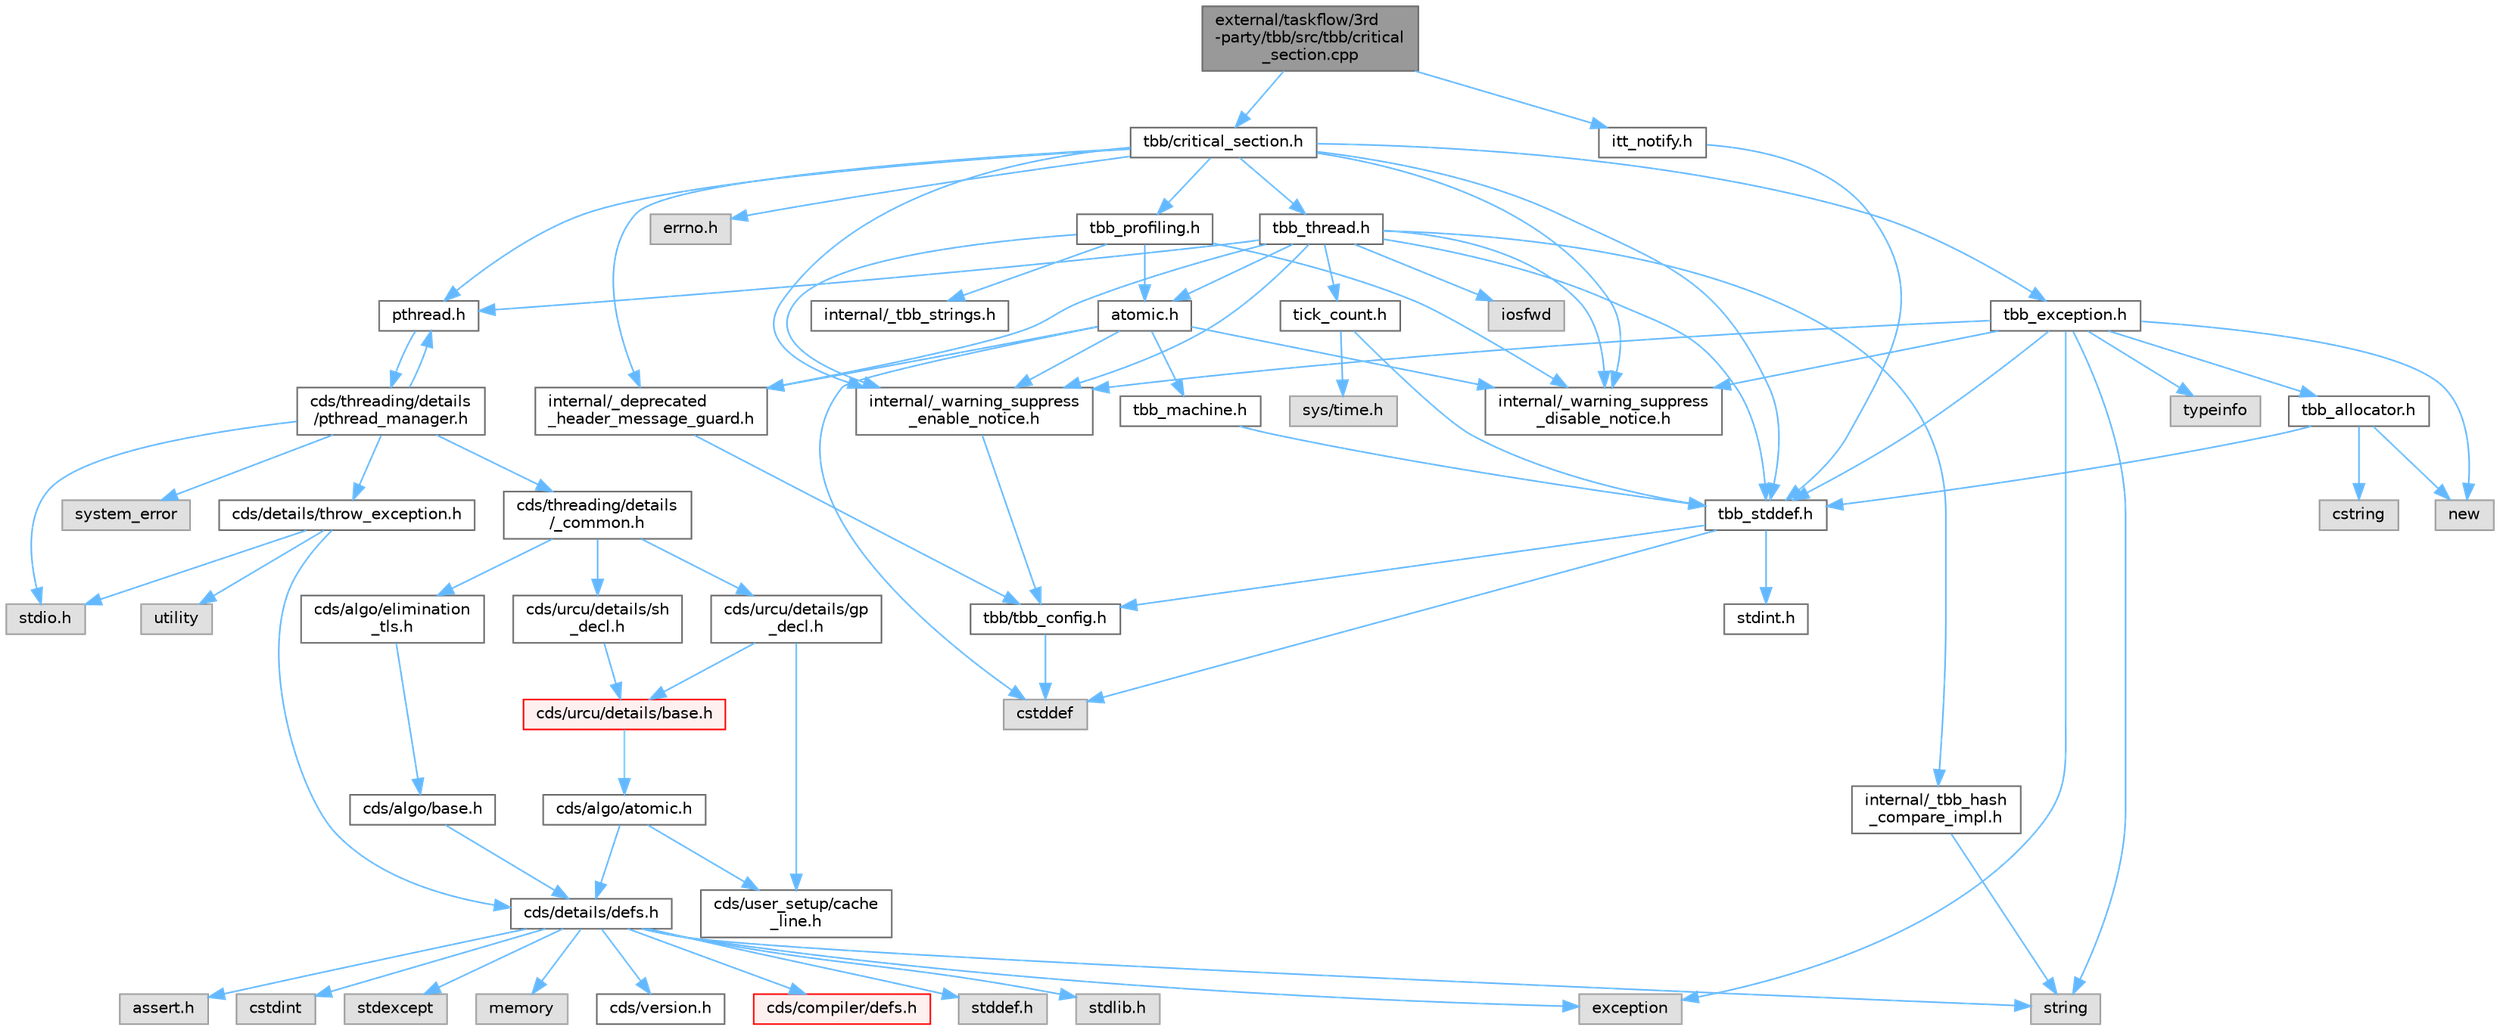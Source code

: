 digraph "external/taskflow/3rd-party/tbb/src/tbb/critical_section.cpp"
{
 // LATEX_PDF_SIZE
  bgcolor="transparent";
  edge [fontname=Helvetica,fontsize=10,labelfontname=Helvetica,labelfontsize=10];
  node [fontname=Helvetica,fontsize=10,shape=box,height=0.2,width=0.4];
  Node1 [id="Node000001",label="external/taskflow/3rd\l-party/tbb/src/tbb/critical\l_section.cpp",height=0.2,width=0.4,color="gray40", fillcolor="grey60", style="filled", fontcolor="black",tooltip=" "];
  Node1 -> Node2 [id="edge82_Node000001_Node000002",color="steelblue1",style="solid",tooltip=" "];
  Node2 [id="Node000002",label="tbb/critical_section.h",height=0.2,width=0.4,color="grey40", fillcolor="white", style="filled",URL="$critical__section_8h.html",tooltip=" "];
  Node2 -> Node3 [id="edge83_Node000002_Node000003",color="steelblue1",style="solid",tooltip=" "];
  Node3 [id="Node000003",label="internal/_deprecated\l_header_message_guard.h",height=0.2,width=0.4,color="grey40", fillcolor="white", style="filled",URL="$__deprecated__header__message__guard_8h.html",tooltip=" "];
  Node3 -> Node4 [id="edge84_Node000003_Node000004",color="steelblue1",style="solid",tooltip=" "];
  Node4 [id="Node000004",label="tbb/tbb_config.h",height=0.2,width=0.4,color="grey40", fillcolor="white", style="filled",URL="$tbb__config_8h.html",tooltip=" "];
  Node4 -> Node5 [id="edge85_Node000004_Node000005",color="steelblue1",style="solid",tooltip=" "];
  Node5 [id="Node000005",label="cstddef",height=0.2,width=0.4,color="grey60", fillcolor="#E0E0E0", style="filled",tooltip=" "];
  Node2 -> Node6 [id="edge86_Node000002_Node000006",color="steelblue1",style="solid",tooltip=" "];
  Node6 [id="Node000006",label="internal/_warning_suppress\l_enable_notice.h",height=0.2,width=0.4,color="grey40", fillcolor="white", style="filled",URL="$__warning__suppress__enable__notice_8h.html",tooltip=" "];
  Node6 -> Node4 [id="edge87_Node000006_Node000004",color="steelblue1",style="solid",tooltip=" "];
  Node2 -> Node7 [id="edge88_Node000002_Node000007",color="steelblue1",style="solid",tooltip=" "];
  Node7 [id="Node000007",label="pthread.h",height=0.2,width=0.4,color="grey40", fillcolor="white", style="filled",URL="$pthread_8h.html",tooltip=" "];
  Node7 -> Node8 [id="edge89_Node000007_Node000008",color="steelblue1",style="solid",tooltip=" "];
  Node8 [id="Node000008",label="cds/threading/details\l/pthread_manager.h",height=0.2,width=0.4,color="grey40", fillcolor="white", style="filled",URL="$pthread__manager_8h.html",tooltip=" "];
  Node8 -> Node9 [id="edge90_Node000008_Node000009",color="steelblue1",style="solid",tooltip=" "];
  Node9 [id="Node000009",label="system_error",height=0.2,width=0.4,color="grey60", fillcolor="#E0E0E0", style="filled",tooltip=" "];
  Node8 -> Node10 [id="edge91_Node000008_Node000010",color="steelblue1",style="solid",tooltip=" "];
  Node10 [id="Node000010",label="stdio.h",height=0.2,width=0.4,color="grey60", fillcolor="#E0E0E0", style="filled",tooltip=" "];
  Node8 -> Node7 [id="edge92_Node000008_Node000007",color="steelblue1",style="solid",tooltip=" "];
  Node8 -> Node11 [id="edge93_Node000008_Node000011",color="steelblue1",style="solid",tooltip=" "];
  Node11 [id="Node000011",label="cds/threading/details\l/_common.h",height=0.2,width=0.4,color="grey40", fillcolor="white", style="filled",URL="$__common_8h.html",tooltip=" "];
  Node11 -> Node12 [id="edge94_Node000011_Node000012",color="steelblue1",style="solid",tooltip=" "];
  Node12 [id="Node000012",label="cds/urcu/details/gp\l_decl.h",height=0.2,width=0.4,color="grey40", fillcolor="white", style="filled",URL="$gp__decl_8h.html",tooltip=" "];
  Node12 -> Node13 [id="edge95_Node000012_Node000013",color="steelblue1",style="solid",tooltip=" "];
  Node13 [id="Node000013",label="cds/urcu/details/base.h",height=0.2,width=0.4,color="red", fillcolor="#FFF0F0", style="filled",URL="$external_2libcds_2cds_2urcu_2details_2base_8h.html",tooltip=" "];
  Node13 -> Node14 [id="edge96_Node000013_Node000014",color="steelblue1",style="solid",tooltip=" "];
  Node14 [id="Node000014",label="cds/algo/atomic.h",height=0.2,width=0.4,color="grey40", fillcolor="white", style="filled",URL="$external_2libcds_2cds_2algo_2atomic_8h.html",tooltip=" "];
  Node14 -> Node15 [id="edge97_Node000014_Node000015",color="steelblue1",style="solid",tooltip=" "];
  Node15 [id="Node000015",label="cds/details/defs.h",height=0.2,width=0.4,color="grey40", fillcolor="white", style="filled",URL="$details_2defs_8h.html",tooltip=" "];
  Node15 -> Node16 [id="edge98_Node000015_Node000016",color="steelblue1",style="solid",tooltip=" "];
  Node16 [id="Node000016",label="stddef.h",height=0.2,width=0.4,color="grey60", fillcolor="#E0E0E0", style="filled",tooltip=" "];
  Node15 -> Node17 [id="edge99_Node000015_Node000017",color="steelblue1",style="solid",tooltip=" "];
  Node17 [id="Node000017",label="stdlib.h",height=0.2,width=0.4,color="grey60", fillcolor="#E0E0E0", style="filled",tooltip=" "];
  Node15 -> Node18 [id="edge100_Node000015_Node000018",color="steelblue1",style="solid",tooltip=" "];
  Node18 [id="Node000018",label="assert.h",height=0.2,width=0.4,color="grey60", fillcolor="#E0E0E0", style="filled",tooltip=" "];
  Node15 -> Node19 [id="edge101_Node000015_Node000019",color="steelblue1",style="solid",tooltip=" "];
  Node19 [id="Node000019",label="cstdint",height=0.2,width=0.4,color="grey60", fillcolor="#E0E0E0", style="filled",tooltip=" "];
  Node15 -> Node20 [id="edge102_Node000015_Node000020",color="steelblue1",style="solid",tooltip=" "];
  Node20 [id="Node000020",label="exception",height=0.2,width=0.4,color="grey60", fillcolor="#E0E0E0", style="filled",tooltip=" "];
  Node15 -> Node21 [id="edge103_Node000015_Node000021",color="steelblue1",style="solid",tooltip=" "];
  Node21 [id="Node000021",label="stdexcept",height=0.2,width=0.4,color="grey60", fillcolor="#E0E0E0", style="filled",tooltip=" "];
  Node15 -> Node22 [id="edge104_Node000015_Node000022",color="steelblue1",style="solid",tooltip=" "];
  Node22 [id="Node000022",label="string",height=0.2,width=0.4,color="grey60", fillcolor="#E0E0E0", style="filled",tooltip=" "];
  Node15 -> Node23 [id="edge105_Node000015_Node000023",color="steelblue1",style="solid",tooltip=" "];
  Node23 [id="Node000023",label="memory",height=0.2,width=0.4,color="grey60", fillcolor="#E0E0E0", style="filled",tooltip=" "];
  Node15 -> Node24 [id="edge106_Node000015_Node000024",color="steelblue1",style="solid",tooltip=" "];
  Node24 [id="Node000024",label="cds/version.h",height=0.2,width=0.4,color="grey40", fillcolor="white", style="filled",URL="$external_2libcds_2cds_2version_8h.html",tooltip=" "];
  Node15 -> Node25 [id="edge107_Node000015_Node000025",color="steelblue1",style="solid",tooltip=" "];
  Node25 [id="Node000025",label="cds/compiler/defs.h",height=0.2,width=0.4,color="red", fillcolor="#FFF0F0", style="filled",URL="$compiler_2defs_8h.html",tooltip=" "];
  Node14 -> Node28 [id="edge108_Node000014_Node000028",color="steelblue1",style="solid",tooltip=" "];
  Node28 [id="Node000028",label="cds/user_setup/cache\l_line.h",height=0.2,width=0.4,color="grey40", fillcolor="white", style="filled",URL="$cache__line_8h.html",tooltip="Cache-line size definition"];
  Node12 -> Node28 [id="edge109_Node000012_Node000028",color="steelblue1",style="solid",tooltip=" "];
  Node11 -> Node51 [id="edge110_Node000011_Node000051",color="steelblue1",style="solid",tooltip=" "];
  Node51 [id="Node000051",label="cds/urcu/details/sh\l_decl.h",height=0.2,width=0.4,color="grey40", fillcolor="white", style="filled",URL="$sh__decl_8h.html",tooltip=" "];
  Node51 -> Node13 [id="edge111_Node000051_Node000013",color="steelblue1",style="solid",tooltip=" "];
  Node11 -> Node52 [id="edge112_Node000011_Node000052",color="steelblue1",style="solid",tooltip=" "];
  Node52 [id="Node000052",label="cds/algo/elimination\l_tls.h",height=0.2,width=0.4,color="grey40", fillcolor="white", style="filled",URL="$elimination__tls_8h.html",tooltip=" "];
  Node52 -> Node53 [id="edge113_Node000052_Node000053",color="steelblue1",style="solid",tooltip=" "];
  Node53 [id="Node000053",label="cds/algo/base.h",height=0.2,width=0.4,color="grey40", fillcolor="white", style="filled",URL="$external_2libcds_2cds_2algo_2base_8h.html",tooltip=" "];
  Node53 -> Node15 [id="edge114_Node000053_Node000015",color="steelblue1",style="solid",tooltip=" "];
  Node8 -> Node45 [id="edge115_Node000008_Node000045",color="steelblue1",style="solid",tooltip=" "];
  Node45 [id="Node000045",label="cds/details/throw_exception.h",height=0.2,width=0.4,color="grey40", fillcolor="white", style="filled",URL="$throw__exception_8h.html",tooltip=" "];
  Node45 -> Node15 [id="edge116_Node000045_Node000015",color="steelblue1",style="solid",tooltip=" "];
  Node45 -> Node10 [id="edge117_Node000045_Node000010",color="steelblue1",style="solid",tooltip=" "];
  Node45 -> Node46 [id="edge118_Node000045_Node000046",color="steelblue1",style="solid",tooltip=" "];
  Node46 [id="Node000046",label="utility",height=0.2,width=0.4,color="grey60", fillcolor="#E0E0E0", style="filled",tooltip=" "];
  Node2 -> Node54 [id="edge119_Node000002_Node000054",color="steelblue1",style="solid",tooltip=" "];
  Node54 [id="Node000054",label="errno.h",height=0.2,width=0.4,color="grey60", fillcolor="#E0E0E0", style="filled",tooltip=" "];
  Node2 -> Node55 [id="edge120_Node000002_Node000055",color="steelblue1",style="solid",tooltip=" "];
  Node55 [id="Node000055",label="tbb_stddef.h",height=0.2,width=0.4,color="grey40", fillcolor="white", style="filled",URL="$tbb__stddef_8h.html",tooltip=" "];
  Node55 -> Node4 [id="edge121_Node000055_Node000004",color="steelblue1",style="solid",tooltip=" "];
  Node55 -> Node5 [id="edge122_Node000055_Node000005",color="steelblue1",style="solid",tooltip=" "];
  Node55 -> Node56 [id="edge123_Node000055_Node000056",color="steelblue1",style="solid",tooltip=" "];
  Node56 [id="Node000056",label="stdint.h",height=0.2,width=0.4,color="grey40", fillcolor="white", style="filled",URL="$stdint_8h.html",tooltip=" "];
  Node2 -> Node57 [id="edge124_Node000002_Node000057",color="steelblue1",style="solid",tooltip=" "];
  Node57 [id="Node000057",label="tbb_thread.h",height=0.2,width=0.4,color="grey40", fillcolor="white", style="filled",URL="$tbb__thread_8h.html",tooltip=" "];
  Node57 -> Node3 [id="edge125_Node000057_Node000003",color="steelblue1",style="solid",tooltip=" "];
  Node57 -> Node6 [id="edge126_Node000057_Node000006",color="steelblue1",style="solid",tooltip=" "];
  Node57 -> Node55 [id="edge127_Node000057_Node000055",color="steelblue1",style="solid",tooltip=" "];
  Node57 -> Node7 [id="edge128_Node000057_Node000007",color="steelblue1",style="solid",tooltip=" "];
  Node57 -> Node58 [id="edge129_Node000057_Node000058",color="steelblue1",style="solid",tooltip=" "];
  Node58 [id="Node000058",label="atomic.h",height=0.2,width=0.4,color="grey40", fillcolor="white", style="filled",URL="$external_2taskflow_23rd-party_2tbb_2include_2tbb_2atomic_8h.html",tooltip=" "];
  Node58 -> Node3 [id="edge130_Node000058_Node000003",color="steelblue1",style="solid",tooltip=" "];
  Node58 -> Node6 [id="edge131_Node000058_Node000006",color="steelblue1",style="solid",tooltip=" "];
  Node58 -> Node5 [id="edge132_Node000058_Node000005",color="steelblue1",style="solid",tooltip=" "];
  Node58 -> Node59 [id="edge133_Node000058_Node000059",color="steelblue1",style="solid",tooltip=" "];
  Node59 [id="Node000059",label="tbb_machine.h",height=0.2,width=0.4,color="grey40", fillcolor="white", style="filled",URL="$tbb__machine_8h.html",tooltip=" "];
  Node59 -> Node55 [id="edge134_Node000059_Node000055",color="steelblue1",style="solid",tooltip=" "];
  Node58 -> Node60 [id="edge135_Node000058_Node000060",color="steelblue1",style="solid",tooltip=" "];
  Node60 [id="Node000060",label="internal/_warning_suppress\l_disable_notice.h",height=0.2,width=0.4,color="grey40", fillcolor="white", style="filled",URL="$__warning__suppress__disable__notice_8h.html",tooltip=" "];
  Node57 -> Node61 [id="edge136_Node000057_Node000061",color="steelblue1",style="solid",tooltip=" "];
  Node61 [id="Node000061",label="internal/_tbb_hash\l_compare_impl.h",height=0.2,width=0.4,color="grey40", fillcolor="white", style="filled",URL="$__tbb__hash__compare__impl_8h.html",tooltip=" "];
  Node61 -> Node22 [id="edge137_Node000061_Node000022",color="steelblue1",style="solid",tooltip=" "];
  Node57 -> Node62 [id="edge138_Node000057_Node000062",color="steelblue1",style="solid",tooltip=" "];
  Node62 [id="Node000062",label="tick_count.h",height=0.2,width=0.4,color="grey40", fillcolor="white", style="filled",URL="$tick__count_8h.html",tooltip=" "];
  Node62 -> Node55 [id="edge139_Node000062_Node000055",color="steelblue1",style="solid",tooltip=" "];
  Node62 -> Node63 [id="edge140_Node000062_Node000063",color="steelblue1",style="solid",tooltip=" "];
  Node63 [id="Node000063",label="sys/time.h",height=0.2,width=0.4,color="grey60", fillcolor="#E0E0E0", style="filled",tooltip=" "];
  Node57 -> Node64 [id="edge141_Node000057_Node000064",color="steelblue1",style="solid",tooltip=" "];
  Node64 [id="Node000064",label="iosfwd",height=0.2,width=0.4,color="grey60", fillcolor="#E0E0E0", style="filled",tooltip=" "];
  Node57 -> Node60 [id="edge142_Node000057_Node000060",color="steelblue1",style="solid",tooltip=" "];
  Node2 -> Node65 [id="edge143_Node000002_Node000065",color="steelblue1",style="solid",tooltip=" "];
  Node65 [id="Node000065",label="tbb_exception.h",height=0.2,width=0.4,color="grey40", fillcolor="white", style="filled",URL="$tbb__exception_8h.html",tooltip=" "];
  Node65 -> Node6 [id="edge144_Node000065_Node000006",color="steelblue1",style="solid",tooltip=" "];
  Node65 -> Node55 [id="edge145_Node000065_Node000055",color="steelblue1",style="solid",tooltip=" "];
  Node65 -> Node20 [id="edge146_Node000065_Node000020",color="steelblue1",style="solid",tooltip=" "];
  Node65 -> Node66 [id="edge147_Node000065_Node000066",color="steelblue1",style="solid",tooltip=" "];
  Node66 [id="Node000066",label="new",height=0.2,width=0.4,color="grey60", fillcolor="#E0E0E0", style="filled",tooltip=" "];
  Node65 -> Node22 [id="edge148_Node000065_Node000022",color="steelblue1",style="solid",tooltip=" "];
  Node65 -> Node67 [id="edge149_Node000065_Node000067",color="steelblue1",style="solid",tooltip=" "];
  Node67 [id="Node000067",label="tbb_allocator.h",height=0.2,width=0.4,color="grey40", fillcolor="white", style="filled",URL="$tbb__allocator_8h.html",tooltip=" "];
  Node67 -> Node55 [id="edge150_Node000067_Node000055",color="steelblue1",style="solid",tooltip=" "];
  Node67 -> Node66 [id="edge151_Node000067_Node000066",color="steelblue1",style="solid",tooltip=" "];
  Node67 -> Node68 [id="edge152_Node000067_Node000068",color="steelblue1",style="solid",tooltip=" "];
  Node68 [id="Node000068",label="cstring",height=0.2,width=0.4,color="grey60", fillcolor="#E0E0E0", style="filled",tooltip=" "];
  Node65 -> Node69 [id="edge153_Node000065_Node000069",color="steelblue1",style="solid",tooltip=" "];
  Node69 [id="Node000069",label="typeinfo",height=0.2,width=0.4,color="grey60", fillcolor="#E0E0E0", style="filled",tooltip=" "];
  Node65 -> Node60 [id="edge154_Node000065_Node000060",color="steelblue1",style="solid",tooltip=" "];
  Node2 -> Node70 [id="edge155_Node000002_Node000070",color="steelblue1",style="solid",tooltip=" "];
  Node70 [id="Node000070",label="tbb_profiling.h",height=0.2,width=0.4,color="grey40", fillcolor="white", style="filled",URL="$tbb__profiling_8h.html",tooltip=" "];
  Node70 -> Node6 [id="edge156_Node000070_Node000006",color="steelblue1",style="solid",tooltip=" "];
  Node70 -> Node71 [id="edge157_Node000070_Node000071",color="steelblue1",style="solid",tooltip=" "];
  Node71 [id="Node000071",label="internal/_tbb_strings.h",height=0.2,width=0.4,color="grey40", fillcolor="white", style="filled",URL="$__tbb__strings_8h.html",tooltip=" "];
  Node70 -> Node58 [id="edge158_Node000070_Node000058",color="steelblue1",style="solid",tooltip=" "];
  Node70 -> Node60 [id="edge159_Node000070_Node000060",color="steelblue1",style="solid",tooltip=" "];
  Node2 -> Node60 [id="edge160_Node000002_Node000060",color="steelblue1",style="solid",tooltip=" "];
  Node1 -> Node72 [id="edge161_Node000001_Node000072",color="steelblue1",style="solid",tooltip=" "];
  Node72 [id="Node000072",label="itt_notify.h",height=0.2,width=0.4,color="grey40", fillcolor="white", style="filled",URL="$itt__notify_8h.html",tooltip=" "];
  Node72 -> Node55 [id="edge162_Node000072_Node000055",color="steelblue1",style="solid",tooltip=" "];
}
